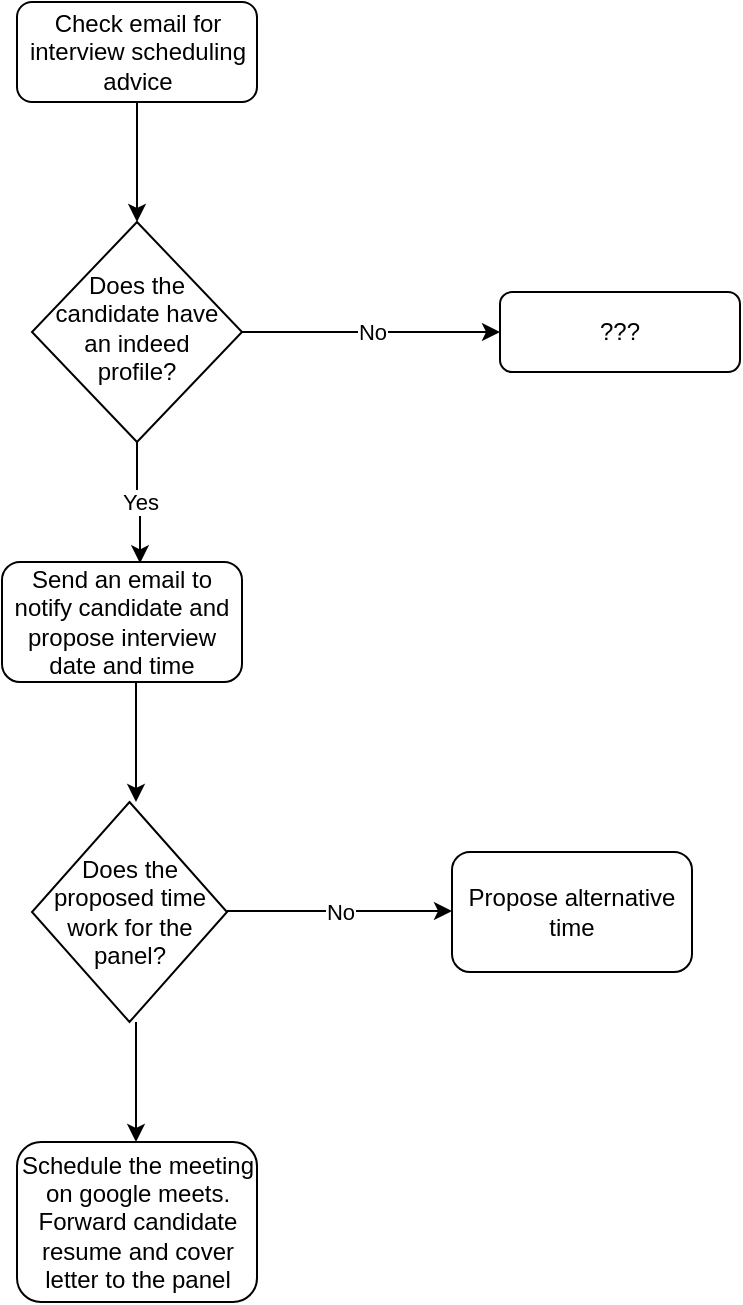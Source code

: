 <mxfile version="14.8.0" type="github">
  <diagram id="C5RBs43oDa-KdzZeNtuy" name="Page-1">
    <mxGraphModel dx="1022" dy="411" grid="1" gridSize="10" guides="1" tooltips="1" connect="1" arrows="1" fold="1" page="1" pageScale="1" pageWidth="827" pageHeight="1169" math="0" shadow="0">
      <root>
        <mxCell id="WIyWlLk6GJQsqaUBKTNV-0" />
        <mxCell id="WIyWlLk6GJQsqaUBKTNV-1" parent="WIyWlLk6GJQsqaUBKTNV-0" />
        <mxCell id="ee54h3uQbGCcNJJHcLfp-8" value="" style="edgeStyle=orthogonalEdgeStyle;rounded=0;orthogonalLoop=1;jettySize=auto;html=1;" edge="1" parent="WIyWlLk6GJQsqaUBKTNV-1" source="WIyWlLk6GJQsqaUBKTNV-3" target="WIyWlLk6GJQsqaUBKTNV-6">
          <mxGeometry relative="1" as="geometry" />
        </mxCell>
        <mxCell id="WIyWlLk6GJQsqaUBKTNV-3" value="Check email for interview scheduling advice" style="rounded=1;whiteSpace=wrap;html=1;fontSize=12;glass=0;strokeWidth=1;shadow=0;" parent="WIyWlLk6GJQsqaUBKTNV-1" vertex="1">
          <mxGeometry x="172.5" y="70" width="120" height="50" as="geometry" />
        </mxCell>
        <mxCell id="ee54h3uQbGCcNJJHcLfp-2" value="Yes" style="edgeStyle=orthogonalEdgeStyle;rounded=0;orthogonalLoop=1;jettySize=auto;html=1;exitX=0.5;exitY=1;exitDx=0;exitDy=0;entryX=0.575;entryY=0.011;entryDx=0;entryDy=0;entryPerimeter=0;" edge="1" parent="WIyWlLk6GJQsqaUBKTNV-1" source="WIyWlLk6GJQsqaUBKTNV-6" target="ee54h3uQbGCcNJJHcLfp-0">
          <mxGeometry relative="1" as="geometry" />
        </mxCell>
        <mxCell id="ee54h3uQbGCcNJJHcLfp-7" value="No" style="edgeStyle=orthogonalEdgeStyle;rounded=0;orthogonalLoop=1;jettySize=auto;html=1;entryX=0;entryY=0.5;entryDx=0;entryDy=0;" edge="1" parent="WIyWlLk6GJQsqaUBKTNV-1" source="WIyWlLk6GJQsqaUBKTNV-6" target="WIyWlLk6GJQsqaUBKTNV-7">
          <mxGeometry relative="1" as="geometry" />
        </mxCell>
        <mxCell id="WIyWlLk6GJQsqaUBKTNV-6" value="Does the candidate have an indeed profile?" style="rhombus;whiteSpace=wrap;html=1;shadow=0;fontFamily=Helvetica;fontSize=12;align=center;strokeWidth=1;spacing=6;spacingTop=-4;" parent="WIyWlLk6GJQsqaUBKTNV-1" vertex="1">
          <mxGeometry x="180" y="180" width="105" height="110" as="geometry" />
        </mxCell>
        <mxCell id="WIyWlLk6GJQsqaUBKTNV-7" value="???" style="rounded=1;whiteSpace=wrap;html=1;fontSize=12;glass=0;strokeWidth=1;shadow=0;" parent="WIyWlLk6GJQsqaUBKTNV-1" vertex="1">
          <mxGeometry x="414" y="215" width="120" height="40" as="geometry" />
        </mxCell>
        <mxCell id="ee54h3uQbGCcNJJHcLfp-0" value="Send an email to notify candidate and propose interview date and time" style="rounded=1;whiteSpace=wrap;html=1;" vertex="1" parent="WIyWlLk6GJQsqaUBKTNV-1">
          <mxGeometry x="165" y="350" width="120" height="60" as="geometry" />
        </mxCell>
        <mxCell id="ee54h3uQbGCcNJJHcLfp-1" value="" style="endArrow=classic;html=1;" edge="1" parent="WIyWlLk6GJQsqaUBKTNV-1">
          <mxGeometry width="50" height="50" relative="1" as="geometry">
            <mxPoint x="232" y="410" as="sourcePoint" />
            <mxPoint x="232" y="470" as="targetPoint" />
          </mxGeometry>
        </mxCell>
        <mxCell id="ee54h3uQbGCcNJJHcLfp-10" value="Does the proposed time work for the panel?" style="rhombus;whiteSpace=wrap;html=1;" vertex="1" parent="WIyWlLk6GJQsqaUBKTNV-1">
          <mxGeometry x="180" y="470" width="97.5" height="110" as="geometry" />
        </mxCell>
        <mxCell id="ee54h3uQbGCcNJJHcLfp-11" value="No" style="endArrow=classic;html=1;" edge="1" parent="WIyWlLk6GJQsqaUBKTNV-1">
          <mxGeometry width="50" height="50" relative="1" as="geometry">
            <mxPoint x="277.5" y="524.5" as="sourcePoint" />
            <mxPoint x="390" y="524.5" as="targetPoint" />
          </mxGeometry>
        </mxCell>
        <mxCell id="ee54h3uQbGCcNJJHcLfp-12" value="" style="endArrow=classic;html=1;" edge="1" parent="WIyWlLk6GJQsqaUBKTNV-1">
          <mxGeometry width="50" height="50" relative="1" as="geometry">
            <mxPoint x="232" y="580" as="sourcePoint" />
            <mxPoint x="232" y="640" as="targetPoint" />
          </mxGeometry>
        </mxCell>
        <mxCell id="ee54h3uQbGCcNJJHcLfp-13" value="Schedule the meeting on google meets.&lt;br&gt;Forward candidate resume and cover letter to the panel" style="rounded=1;whiteSpace=wrap;html=1;" vertex="1" parent="WIyWlLk6GJQsqaUBKTNV-1">
          <mxGeometry x="172.5" y="640" width="120" height="80" as="geometry" />
        </mxCell>
        <mxCell id="ee54h3uQbGCcNJJHcLfp-14" value="Propose alternative time" style="rounded=1;whiteSpace=wrap;html=1;" vertex="1" parent="WIyWlLk6GJQsqaUBKTNV-1">
          <mxGeometry x="390" y="495" width="120" height="60" as="geometry" />
        </mxCell>
      </root>
    </mxGraphModel>
  </diagram>
</mxfile>
